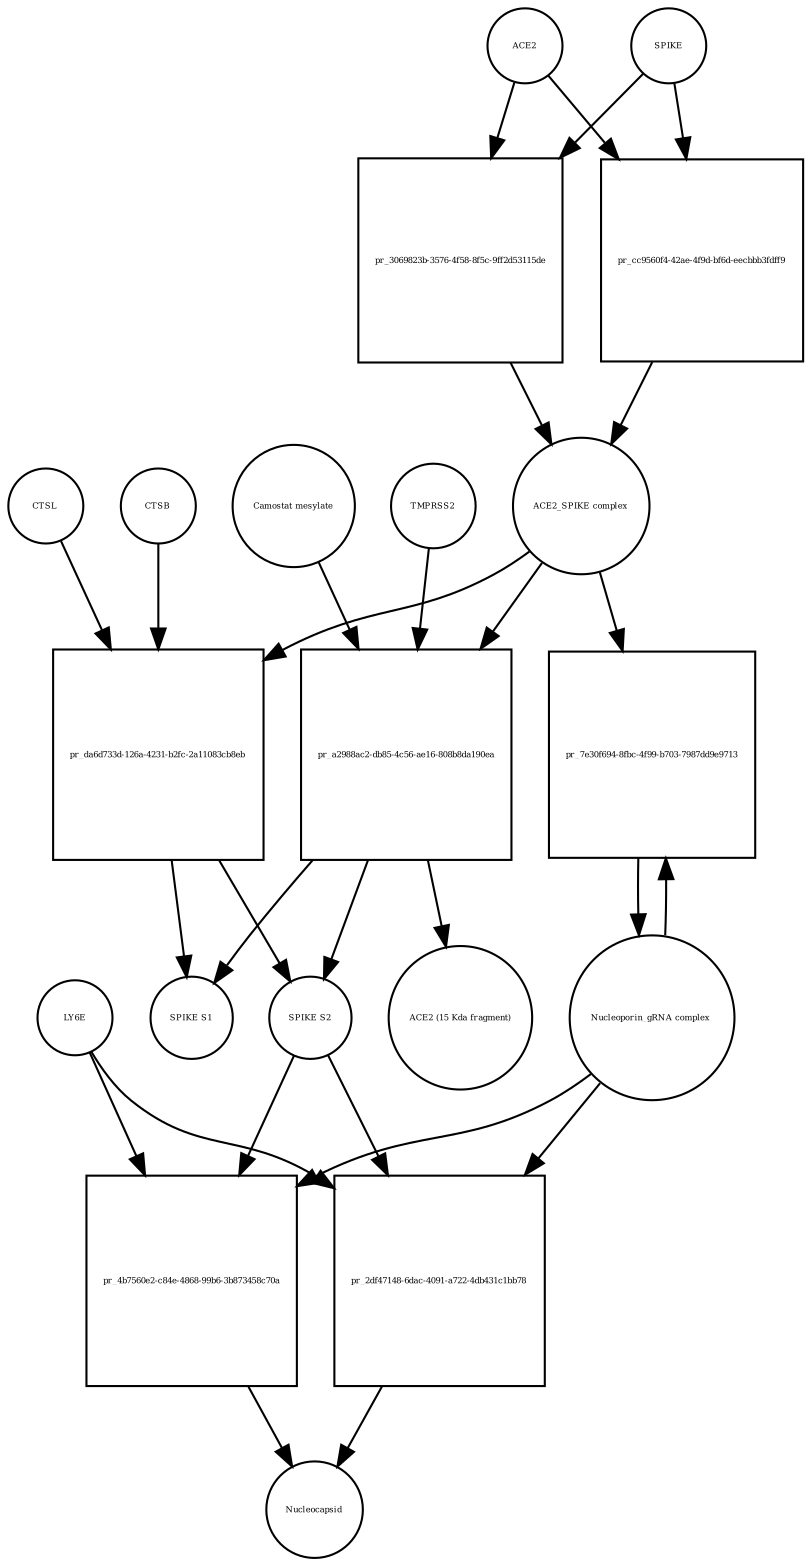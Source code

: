 strict digraph  {
ACE2 [annotation="", bipartite=0, cls=macromolecule, fontsize=4, label=ACE2, shape=circle];
"pr_3069823b-3576-4f58-8f5c-9ff2d53115de" [annotation="", bipartite=1, cls=process, fontsize=4, label="pr_3069823b-3576-4f58-8f5c-9ff2d53115de", shape=square];
"ACE2_SPIKE complex" [annotation="", bipartite=0, cls=complex, fontsize=4, label="ACE2_SPIKE complex", shape=circle];
SPIKE [annotation="", bipartite=0, cls="macromolecule multimer", fontsize=4, label=SPIKE, shape=circle];
"Nucleoporin_gRNA complex " [annotation="", bipartite=0, cls=complex, fontsize=4, label="Nucleoporin_gRNA complex ", shape=circle];
"pr_7e30f694-8fbc-4f99-b703-7987dd9e9713" [annotation="", bipartite=1, cls=process, fontsize=4, label="pr_7e30f694-8fbc-4f99-b703-7987dd9e9713", shape=square];
"pr_da6d733d-126a-4231-b2fc-2a11083cb8eb" [annotation="", bipartite=1, cls=process, fontsize=4, label="pr_da6d733d-126a-4231-b2fc-2a11083cb8eb", shape=square];
"SPIKE S2" [annotation="", bipartite=0, cls=macromolecule, fontsize=4, label="SPIKE S2", shape=circle];
CTSB [annotation="", bipartite=0, cls=macromolecule, fontsize=4, label=CTSB, shape=circle];
CTSL [annotation="", bipartite=0, cls=macromolecule, fontsize=4, label=CTSL, shape=circle];
"SPIKE S1" [annotation="", bipartite=0, cls=macromolecule, fontsize=4, label="SPIKE S1", shape=circle];
"pr_4b7560e2-c84e-4868-99b6-3b873458c70a" [annotation="", bipartite=1, cls=process, fontsize=4, label="pr_4b7560e2-c84e-4868-99b6-3b873458c70a", shape=square];
Nucleocapsid [annotation="", bipartite=0, cls=complex, fontsize=4, label=Nucleocapsid, shape=circle];
LY6E [annotation="", bipartite=0, cls=macromolecule, fontsize=4, label=LY6E, shape=circle];
"pr_a2988ac2-db85-4c56-ae16-808b8da190ea" [annotation="", bipartite=1, cls=process, fontsize=4, label="pr_a2988ac2-db85-4c56-ae16-808b8da190ea", shape=square];
TMPRSS2 [annotation="", bipartite=0, cls=macromolecule, fontsize=4, label=TMPRSS2, shape=circle];
"Camostat mesylate" [annotation="urn_miriam_pubchem.compound_2536", bipartite=0, cls="simple chemical", fontsize=4, label="Camostat mesylate", shape=circle];
"ACE2 (15 Kda fragment)" [annotation="", bipartite=0, cls=macromolecule, fontsize=4, label="ACE2 (15 Kda fragment)", shape=circle];
"pr_cc9560f4-42ae-4f9d-bf6d-eecbbb3fdff9" [annotation="", bipartite=1, cls=process, fontsize=4, label="pr_cc9560f4-42ae-4f9d-bf6d-eecbbb3fdff9", shape=square];
"pr_2df47148-6dac-4091-a722-4db431c1bb78" [annotation="", bipartite=1, cls=process, fontsize=4, label="pr_2df47148-6dac-4091-a722-4db431c1bb78", shape=square];
ACE2 -> "pr_3069823b-3576-4f58-8f5c-9ff2d53115de"  [annotation="", interaction_type=consumption];
ACE2 -> "pr_cc9560f4-42ae-4f9d-bf6d-eecbbb3fdff9"  [annotation="", interaction_type=consumption];
"pr_3069823b-3576-4f58-8f5c-9ff2d53115de" -> "ACE2_SPIKE complex"  [annotation="", interaction_type=production];
"ACE2_SPIKE complex" -> "pr_7e30f694-8fbc-4f99-b703-7987dd9e9713"  [annotation="urn_miriam_pubmed_32142651|urn_miriam_pubmed_32094589", interaction_type=stimulation];
"ACE2_SPIKE complex" -> "pr_da6d733d-126a-4231-b2fc-2a11083cb8eb"  [annotation="", interaction_type=consumption];
"ACE2_SPIKE complex" -> "pr_a2988ac2-db85-4c56-ae16-808b8da190ea"  [annotation="", interaction_type=consumption];
SPIKE -> "pr_3069823b-3576-4f58-8f5c-9ff2d53115de"  [annotation="", interaction_type=consumption];
SPIKE -> "pr_cc9560f4-42ae-4f9d-bf6d-eecbbb3fdff9"  [annotation="", interaction_type=consumption];
"Nucleoporin_gRNA complex " -> "pr_7e30f694-8fbc-4f99-b703-7987dd9e9713"  [annotation="", interaction_type=consumption];
"Nucleoporin_gRNA complex " -> "pr_4b7560e2-c84e-4868-99b6-3b873458c70a"  [annotation="", interaction_type=consumption];
"Nucleoporin_gRNA complex " -> "pr_2df47148-6dac-4091-a722-4db431c1bb78"  [annotation="", interaction_type=consumption];
"pr_7e30f694-8fbc-4f99-b703-7987dd9e9713" -> "Nucleoporin_gRNA complex "  [annotation="", interaction_type=production];
"pr_da6d733d-126a-4231-b2fc-2a11083cb8eb" -> "SPIKE S2"  [annotation="", interaction_type=production];
"pr_da6d733d-126a-4231-b2fc-2a11083cb8eb" -> "SPIKE S1"  [annotation="", interaction_type=production];
"SPIKE S2" -> "pr_4b7560e2-c84e-4868-99b6-3b873458c70a"  [annotation="urn_miriam_doi_10.1101%2F2020.03.05.979260|urn_miriam_pubmed_32142651|urn_miriam_pubmed_32094589", interaction_type=stimulation];
"SPIKE S2" -> "pr_2df47148-6dac-4091-a722-4db431c1bb78"  [annotation="urn_miriam_doi_10.1101%2F2020.03.05.979260", interaction_type=stimulation];
CTSB -> "pr_da6d733d-126a-4231-b2fc-2a11083cb8eb"  [annotation=urn_miriam_pubmed_32142651, interaction_type=catalysis];
CTSL -> "pr_da6d733d-126a-4231-b2fc-2a11083cb8eb"  [annotation=urn_miriam_pubmed_32142651, interaction_type=catalysis];
"pr_4b7560e2-c84e-4868-99b6-3b873458c70a" -> Nucleocapsid  [annotation="", interaction_type=production];
LY6E -> "pr_4b7560e2-c84e-4868-99b6-3b873458c70a"  [annotation="urn_miriam_doi_10.1101%2F2020.03.05.979260|urn_miriam_pubmed_32142651|urn_miriam_pubmed_32094589", interaction_type=inhibition];
LY6E -> "pr_2df47148-6dac-4091-a722-4db431c1bb78"  [annotation="urn_miriam_doi_10.1101%2F2020.03.05.979260", interaction_type=inhibition];
"pr_a2988ac2-db85-4c56-ae16-808b8da190ea" -> "SPIKE S2"  [annotation="", interaction_type=production];
"pr_a2988ac2-db85-4c56-ae16-808b8da190ea" -> "SPIKE S1"  [annotation="", interaction_type=production];
"pr_a2988ac2-db85-4c56-ae16-808b8da190ea" -> "ACE2 (15 Kda fragment)"  [annotation="", interaction_type=production];
TMPRSS2 -> "pr_a2988ac2-db85-4c56-ae16-808b8da190ea"  [annotation="urn_miriam_pubmed_32142651|urn_miriam_pubmed_32094589|urn_miriam_pubmed_24227843", interaction_type=catalysis];
"Camostat mesylate" -> "pr_a2988ac2-db85-4c56-ae16-808b8da190ea"  [annotation="urn_miriam_pubmed_32142651|urn_miriam_pubmed_32094589|urn_miriam_pubmed_24227843", interaction_type=inhibition];
"pr_cc9560f4-42ae-4f9d-bf6d-eecbbb3fdff9" -> "ACE2_SPIKE complex"  [annotation="", interaction_type=production];
"pr_2df47148-6dac-4091-a722-4db431c1bb78" -> Nucleocapsid  [annotation="", interaction_type=production];
}
